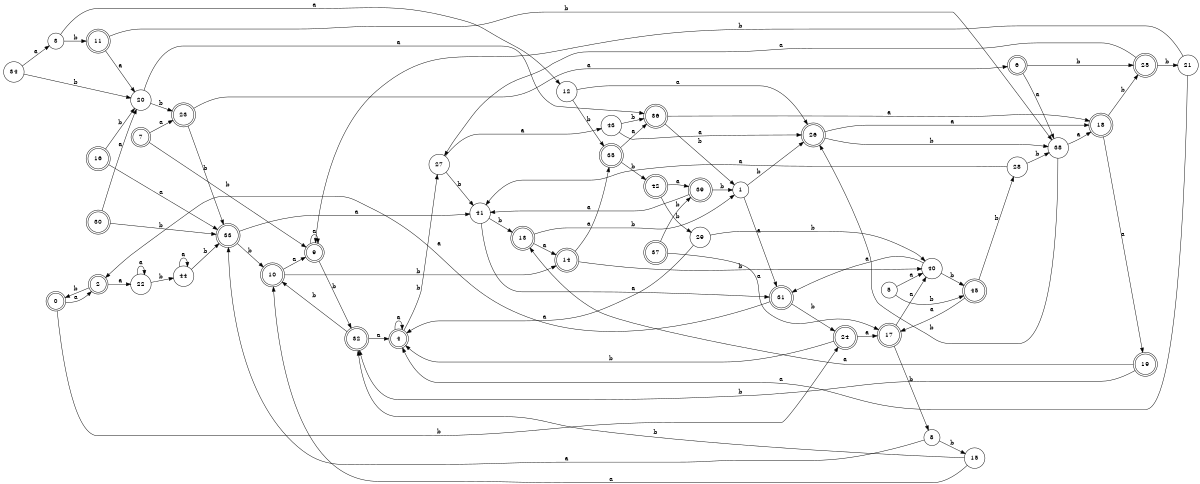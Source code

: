 digraph n37_4 {
__start0 [label="" shape="none"];

rankdir=LR;
size="8,5";

s0 [style="rounded,filled", color="black", fillcolor="white" shape="doublecircle", label="0"];
s1 [style="filled", color="black", fillcolor="white" shape="circle", label="1"];
s2 [style="rounded,filled", color="black", fillcolor="white" shape="doublecircle", label="2"];
s3 [style="filled", color="black", fillcolor="white" shape="circle", label="3"];
s4 [style="rounded,filled", color="black", fillcolor="white" shape="doublecircle", label="4"];
s5 [style="filled", color="black", fillcolor="white" shape="circle", label="5"];
s6 [style="rounded,filled", color="black", fillcolor="white" shape="doublecircle", label="6"];
s7 [style="rounded,filled", color="black", fillcolor="white" shape="doublecircle", label="7"];
s8 [style="filled", color="black", fillcolor="white" shape="circle", label="8"];
s9 [style="rounded,filled", color="black", fillcolor="white" shape="doublecircle", label="9"];
s10 [style="rounded,filled", color="black", fillcolor="white" shape="doublecircle", label="10"];
s11 [style="rounded,filled", color="black", fillcolor="white" shape="doublecircle", label="11"];
s12 [style="filled", color="black", fillcolor="white" shape="circle", label="12"];
s13 [style="rounded,filled", color="black", fillcolor="white" shape="doublecircle", label="13"];
s14 [style="rounded,filled", color="black", fillcolor="white" shape="doublecircle", label="14"];
s15 [style="filled", color="black", fillcolor="white" shape="circle", label="15"];
s16 [style="rounded,filled", color="black", fillcolor="white" shape="doublecircle", label="16"];
s17 [style="rounded,filled", color="black", fillcolor="white" shape="doublecircle", label="17"];
s18 [style="rounded,filled", color="black", fillcolor="white" shape="doublecircle", label="18"];
s19 [style="rounded,filled", color="black", fillcolor="white" shape="doublecircle", label="19"];
s20 [style="filled", color="black", fillcolor="white" shape="circle", label="20"];
s21 [style="filled", color="black", fillcolor="white" shape="circle", label="21"];
s22 [style="filled", color="black", fillcolor="white" shape="circle", label="22"];
s23 [style="rounded,filled", color="black", fillcolor="white" shape="doublecircle", label="23"];
s24 [style="rounded,filled", color="black", fillcolor="white" shape="doublecircle", label="24"];
s25 [style="rounded,filled", color="black", fillcolor="white" shape="doublecircle", label="25"];
s26 [style="rounded,filled", color="black", fillcolor="white" shape="doublecircle", label="26"];
s27 [style="filled", color="black", fillcolor="white" shape="circle", label="27"];
s28 [style="filled", color="black", fillcolor="white" shape="circle", label="28"];
s29 [style="filled", color="black", fillcolor="white" shape="circle", label="29"];
s30 [style="rounded,filled", color="black", fillcolor="white" shape="doublecircle", label="30"];
s31 [style="rounded,filled", color="black", fillcolor="white" shape="doublecircle", label="31"];
s32 [style="rounded,filled", color="black", fillcolor="white" shape="doublecircle", label="32"];
s33 [style="rounded,filled", color="black", fillcolor="white" shape="doublecircle", label="33"];
s34 [style="filled", color="black", fillcolor="white" shape="circle", label="34"];
s35 [style="rounded,filled", color="black", fillcolor="white" shape="doublecircle", label="35"];
s36 [style="rounded,filled", color="black", fillcolor="white" shape="doublecircle", label="36"];
s37 [style="rounded,filled", color="black", fillcolor="white" shape="doublecircle", label="37"];
s38 [style="filled", color="black", fillcolor="white" shape="circle", label="38"];
s39 [style="rounded,filled", color="black", fillcolor="white" shape="doublecircle", label="39"];
s40 [style="filled", color="black", fillcolor="white" shape="circle", label="40"];
s41 [style="filled", color="black", fillcolor="white" shape="circle", label="41"];
s42 [style="rounded,filled", color="black", fillcolor="white" shape="doublecircle", label="42"];
s43 [style="filled", color="black", fillcolor="white" shape="circle", label="43"];
s44 [style="filled", color="black", fillcolor="white" shape="circle", label="44"];
s45 [style="rounded,filled", color="black", fillcolor="white" shape="doublecircle", label="45"];
s0 -> s2 [label="a"];
s0 -> s24 [label="b"];
s1 -> s31 [label="a"];
s1 -> s26 [label="b"];
s2 -> s22 [label="a"];
s2 -> s0 [label="b"];
s3 -> s12 [label="a"];
s3 -> s11 [label="b"];
s4 -> s4 [label="a"];
s4 -> s27 [label="b"];
s5 -> s40 [label="a"];
s5 -> s45 [label="b"];
s6 -> s38 [label="a"];
s6 -> s25 [label="b"];
s7 -> s23 [label="a"];
s7 -> s9 [label="b"];
s8 -> s33 [label="a"];
s8 -> s15 [label="b"];
s9 -> s9 [label="a"];
s9 -> s32 [label="b"];
s10 -> s9 [label="a"];
s10 -> s14 [label="b"];
s11 -> s20 [label="a"];
s11 -> s38 [label="b"];
s12 -> s26 [label="a"];
s12 -> s35 [label="b"];
s13 -> s14 [label="a"];
s13 -> s1 [label="b"];
s14 -> s35 [label="a"];
s14 -> s40 [label="b"];
s15 -> s10 [label="a"];
s15 -> s32 [label="b"];
s16 -> s33 [label="a"];
s16 -> s20 [label="b"];
s17 -> s40 [label="a"];
s17 -> s8 [label="b"];
s18 -> s19 [label="a"];
s18 -> s25 [label="b"];
s19 -> s13 [label="a"];
s19 -> s32 [label="b"];
s20 -> s36 [label="a"];
s20 -> s23 [label="b"];
s21 -> s4 [label="a"];
s21 -> s9 [label="b"];
s22 -> s22 [label="a"];
s22 -> s44 [label="b"];
s23 -> s6 [label="a"];
s23 -> s33 [label="b"];
s24 -> s17 [label="a"];
s24 -> s4 [label="b"];
s25 -> s27 [label="a"];
s25 -> s21 [label="b"];
s26 -> s18 [label="a"];
s26 -> s38 [label="b"];
s27 -> s43 [label="a"];
s27 -> s41 [label="b"];
s28 -> s41 [label="a"];
s28 -> s38 [label="b"];
s29 -> s4 [label="a"];
s29 -> s40 [label="b"];
s30 -> s20 [label="a"];
s30 -> s33 [label="b"];
s31 -> s2 [label="a"];
s31 -> s24 [label="b"];
s32 -> s4 [label="a"];
s32 -> s10 [label="b"];
s33 -> s41 [label="a"];
s33 -> s10 [label="b"];
s34 -> s3 [label="a"];
s34 -> s20 [label="b"];
s35 -> s36 [label="a"];
s35 -> s42 [label="b"];
s36 -> s18 [label="a"];
s36 -> s1 [label="b"];
s37 -> s17 [label="a"];
s37 -> s39 [label="b"];
s38 -> s18 [label="a"];
s38 -> s26 [label="b"];
s39 -> s41 [label="a"];
s39 -> s1 [label="b"];
s40 -> s31 [label="a"];
s40 -> s45 [label="b"];
s41 -> s31 [label="a"];
s41 -> s13 [label="b"];
s42 -> s39 [label="a"];
s42 -> s29 [label="b"];
s43 -> s26 [label="a"];
s43 -> s36 [label="b"];
s44 -> s44 [label="a"];
s44 -> s33 [label="b"];
s45 -> s17 [label="a"];
s45 -> s28 [label="b"];

}